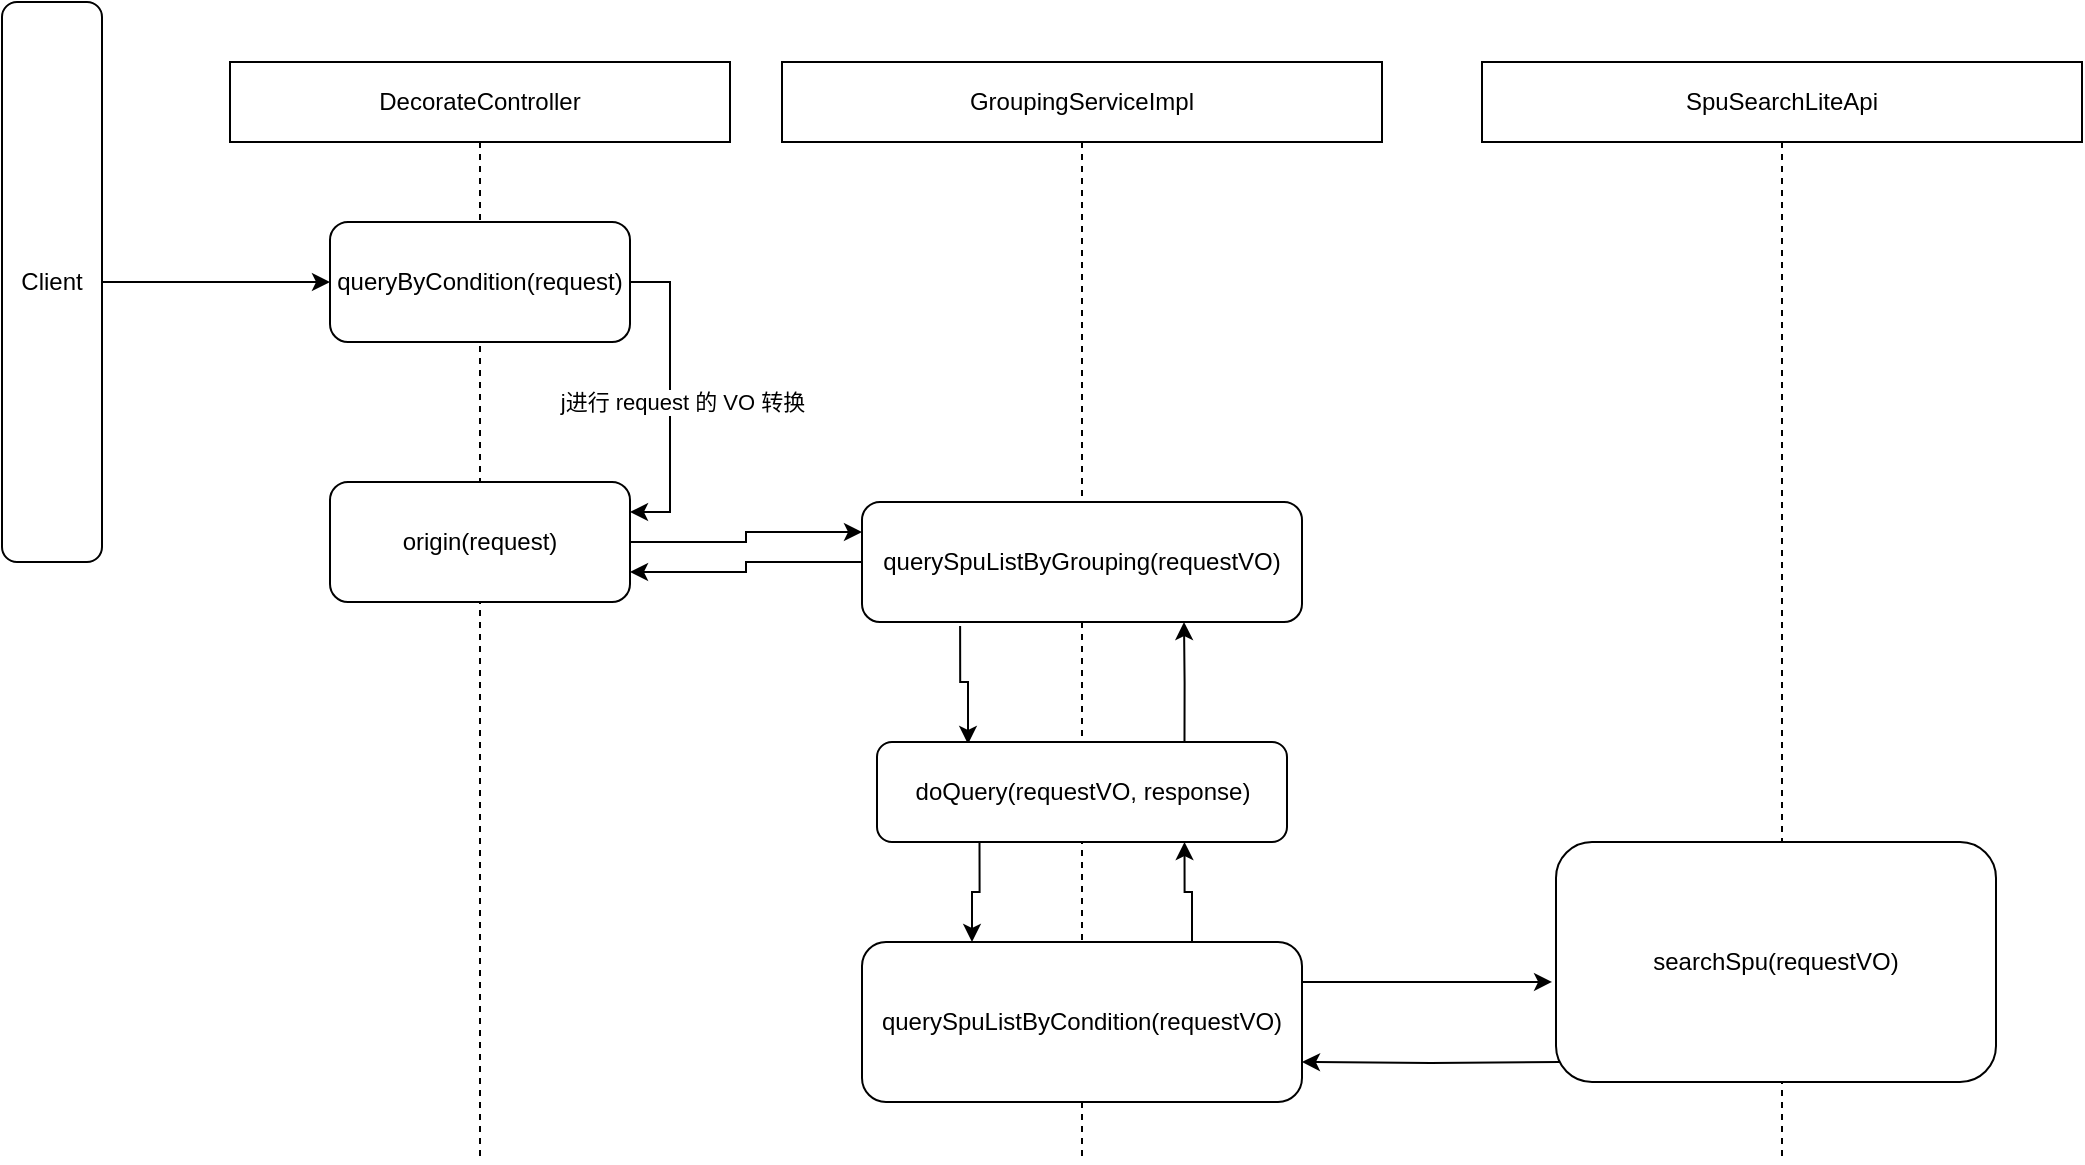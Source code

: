 <mxfile version="20.6.0" type="github">
  <diagram id="fwG7JPQ1PlgV7cjP7vGq" name="第 1 页">
    <mxGraphModel dx="1422" dy="772" grid="1" gridSize="10" guides="1" tooltips="1" connect="1" arrows="1" fold="1" page="1" pageScale="1" pageWidth="827" pageHeight="1169" math="0" shadow="0">
      <root>
        <mxCell id="0" />
        <mxCell id="1" parent="0" />
        <mxCell id="s-cP2JgDxqyjipvLWrZl-4" value="DecorateController" style="shape=umlLifeline;perimeter=lifelinePerimeter;whiteSpace=wrap;html=1;container=1;collapsible=0;recursiveResize=0;outlineConnect=0;" vertex="1" parent="1">
          <mxGeometry x="164" y="250" width="250" height="550" as="geometry" />
        </mxCell>
        <mxCell id="s-cP2JgDxqyjipvLWrZl-16" style="edgeStyle=orthogonalEdgeStyle;rounded=0;orthogonalLoop=1;jettySize=auto;html=1;exitX=1;exitY=0.5;exitDx=0;exitDy=0;entryX=1;entryY=0.25;entryDx=0;entryDy=0;" edge="1" parent="s-cP2JgDxqyjipvLWrZl-4" source="s-cP2JgDxqyjipvLWrZl-7" target="s-cP2JgDxqyjipvLWrZl-8">
          <mxGeometry relative="1" as="geometry" />
        </mxCell>
        <mxCell id="s-cP2JgDxqyjipvLWrZl-21" value="j进行 request 的 VO 转换" style="edgeLabel;html=1;align=center;verticalAlign=middle;resizable=0;points=[];" vertex="1" connectable="0" parent="s-cP2JgDxqyjipvLWrZl-16">
          <mxGeometry x="0.303" y="3" relative="1" as="geometry">
            <mxPoint x="3" y="-21" as="offset" />
          </mxGeometry>
        </mxCell>
        <mxCell id="s-cP2JgDxqyjipvLWrZl-7" value="queryByCondition(request)" style="rounded=1;whiteSpace=wrap;html=1;" vertex="1" parent="s-cP2JgDxqyjipvLWrZl-4">
          <mxGeometry x="50" y="80" width="150" height="60" as="geometry" />
        </mxCell>
        <mxCell id="s-cP2JgDxqyjipvLWrZl-8" value="origin(request)" style="rounded=1;whiteSpace=wrap;html=1;" vertex="1" parent="s-cP2JgDxqyjipvLWrZl-4">
          <mxGeometry x="50" y="210" width="150" height="60" as="geometry" />
        </mxCell>
        <mxCell id="s-cP2JgDxqyjipvLWrZl-9" style="edgeStyle=orthogonalEdgeStyle;rounded=0;orthogonalLoop=1;jettySize=auto;html=1;entryX=0;entryY=0.5;entryDx=0;entryDy=0;" edge="1" parent="1" source="s-cP2JgDxqyjipvLWrZl-6" target="s-cP2JgDxqyjipvLWrZl-7">
          <mxGeometry relative="1" as="geometry" />
        </mxCell>
        <mxCell id="s-cP2JgDxqyjipvLWrZl-6" value="Client" style="rounded=1;whiteSpace=wrap;html=1;" vertex="1" parent="1">
          <mxGeometry x="50" y="220" width="50" height="280" as="geometry" />
        </mxCell>
        <mxCell id="s-cP2JgDxqyjipvLWrZl-12" value="GroupingServiceImpl" style="shape=umlLifeline;perimeter=lifelinePerimeter;whiteSpace=wrap;html=1;container=1;collapsible=0;recursiveResize=0;outlineConnect=0;" vertex="1" parent="1">
          <mxGeometry x="440" y="250" width="300" height="550" as="geometry" />
        </mxCell>
        <mxCell id="s-cP2JgDxqyjipvLWrZl-23" style="edgeStyle=orthogonalEdgeStyle;rounded=0;orthogonalLoop=1;jettySize=auto;html=1;exitX=0.223;exitY=1.033;exitDx=0;exitDy=0;entryX=0.222;entryY=0.02;entryDx=0;entryDy=0;entryPerimeter=0;exitPerimeter=0;" edge="1" parent="s-cP2JgDxqyjipvLWrZl-12" source="s-cP2JgDxqyjipvLWrZl-15" target="s-cP2JgDxqyjipvLWrZl-22">
          <mxGeometry relative="1" as="geometry" />
        </mxCell>
        <mxCell id="s-cP2JgDxqyjipvLWrZl-15" value="querySpuListByGrouping(requestVO)" style="rounded=1;whiteSpace=wrap;html=1;" vertex="1" parent="s-cP2JgDxqyjipvLWrZl-12">
          <mxGeometry x="40" y="220" width="220" height="60" as="geometry" />
        </mxCell>
        <mxCell id="s-cP2JgDxqyjipvLWrZl-24" style="edgeStyle=orthogonalEdgeStyle;rounded=0;orthogonalLoop=1;jettySize=auto;html=1;exitX=0.75;exitY=0;exitDx=0;exitDy=0;" edge="1" parent="s-cP2JgDxqyjipvLWrZl-12" source="s-cP2JgDxqyjipvLWrZl-22">
          <mxGeometry relative="1" as="geometry">
            <mxPoint x="201" y="280" as="targetPoint" />
          </mxGeometry>
        </mxCell>
        <mxCell id="s-cP2JgDxqyjipvLWrZl-26" style="edgeStyle=orthogonalEdgeStyle;rounded=0;orthogonalLoop=1;jettySize=auto;html=1;exitX=0.25;exitY=1;exitDx=0;exitDy=0;entryX=0.25;entryY=0;entryDx=0;entryDy=0;" edge="1" parent="s-cP2JgDxqyjipvLWrZl-12" source="s-cP2JgDxqyjipvLWrZl-22" target="s-cP2JgDxqyjipvLWrZl-25">
          <mxGeometry relative="1" as="geometry" />
        </mxCell>
        <mxCell id="s-cP2JgDxqyjipvLWrZl-22" value="doQuery(requestVO, response)" style="rounded=1;whiteSpace=wrap;html=1;" vertex="1" parent="s-cP2JgDxqyjipvLWrZl-12">
          <mxGeometry x="47.5" y="340" width="205" height="50" as="geometry" />
        </mxCell>
        <mxCell id="s-cP2JgDxqyjipvLWrZl-27" style="edgeStyle=orthogonalEdgeStyle;rounded=0;orthogonalLoop=1;jettySize=auto;html=1;exitX=0.75;exitY=0;exitDx=0;exitDy=0;entryX=0.75;entryY=1;entryDx=0;entryDy=0;" edge="1" parent="s-cP2JgDxqyjipvLWrZl-12" source="s-cP2JgDxqyjipvLWrZl-25" target="s-cP2JgDxqyjipvLWrZl-22">
          <mxGeometry relative="1" as="geometry" />
        </mxCell>
        <mxCell id="s-cP2JgDxqyjipvLWrZl-25" value="querySpuListByCondition(requestVO)" style="rounded=1;whiteSpace=wrap;html=1;" vertex="1" parent="s-cP2JgDxqyjipvLWrZl-12">
          <mxGeometry x="40" y="440" width="220" height="80" as="geometry" />
        </mxCell>
        <mxCell id="s-cP2JgDxqyjipvLWrZl-19" style="edgeStyle=orthogonalEdgeStyle;rounded=0;orthogonalLoop=1;jettySize=auto;html=1;exitX=1;exitY=0.5;exitDx=0;exitDy=0;entryX=0;entryY=0.25;entryDx=0;entryDy=0;" edge="1" parent="1" source="s-cP2JgDxqyjipvLWrZl-8" target="s-cP2JgDxqyjipvLWrZl-15">
          <mxGeometry relative="1" as="geometry">
            <mxPoint x="450" y="490" as="targetPoint" />
          </mxGeometry>
        </mxCell>
        <mxCell id="s-cP2JgDxqyjipvLWrZl-20" style="edgeStyle=orthogonalEdgeStyle;rounded=0;orthogonalLoop=1;jettySize=auto;html=1;entryX=1;entryY=0.75;entryDx=0;entryDy=0;exitX=0;exitY=0.5;exitDx=0;exitDy=0;" edge="1" parent="1" source="s-cP2JgDxqyjipvLWrZl-15" target="s-cP2JgDxqyjipvLWrZl-8">
          <mxGeometry relative="1" as="geometry">
            <mxPoint x="450" y="505" as="sourcePoint" />
          </mxGeometry>
        </mxCell>
        <mxCell id="s-cP2JgDxqyjipvLWrZl-28" value="SpuSearchLiteApi" style="shape=umlLifeline;perimeter=lifelinePerimeter;whiteSpace=wrap;html=1;container=1;collapsible=0;recursiveResize=0;outlineConnect=0;" vertex="1" parent="1">
          <mxGeometry x="790" y="250" width="300" height="550" as="geometry" />
        </mxCell>
        <mxCell id="s-cP2JgDxqyjipvLWrZl-30" value="searchSpu(requestVO)" style="rounded=1;whiteSpace=wrap;html=1;" vertex="1" parent="s-cP2JgDxqyjipvLWrZl-28">
          <mxGeometry x="37" y="390" width="220" height="120" as="geometry" />
        </mxCell>
        <mxCell id="s-cP2JgDxqyjipvLWrZl-36" style="edgeStyle=orthogonalEdgeStyle;rounded=0;orthogonalLoop=1;jettySize=auto;html=1;exitX=1;exitY=0.25;exitDx=0;exitDy=0;entryX=-0.009;entryY=0.583;entryDx=0;entryDy=0;entryPerimeter=0;" edge="1" parent="1" source="s-cP2JgDxqyjipvLWrZl-25" target="s-cP2JgDxqyjipvLWrZl-30">
          <mxGeometry relative="1" as="geometry" />
        </mxCell>
        <mxCell id="s-cP2JgDxqyjipvLWrZl-37" style="edgeStyle=orthogonalEdgeStyle;rounded=0;orthogonalLoop=1;jettySize=auto;html=1;entryX=1;entryY=0.75;entryDx=0;entryDy=0;" edge="1" parent="1" target="s-cP2JgDxqyjipvLWrZl-25">
          <mxGeometry relative="1" as="geometry">
            <mxPoint x="829" y="750" as="sourcePoint" />
          </mxGeometry>
        </mxCell>
      </root>
    </mxGraphModel>
  </diagram>
</mxfile>
